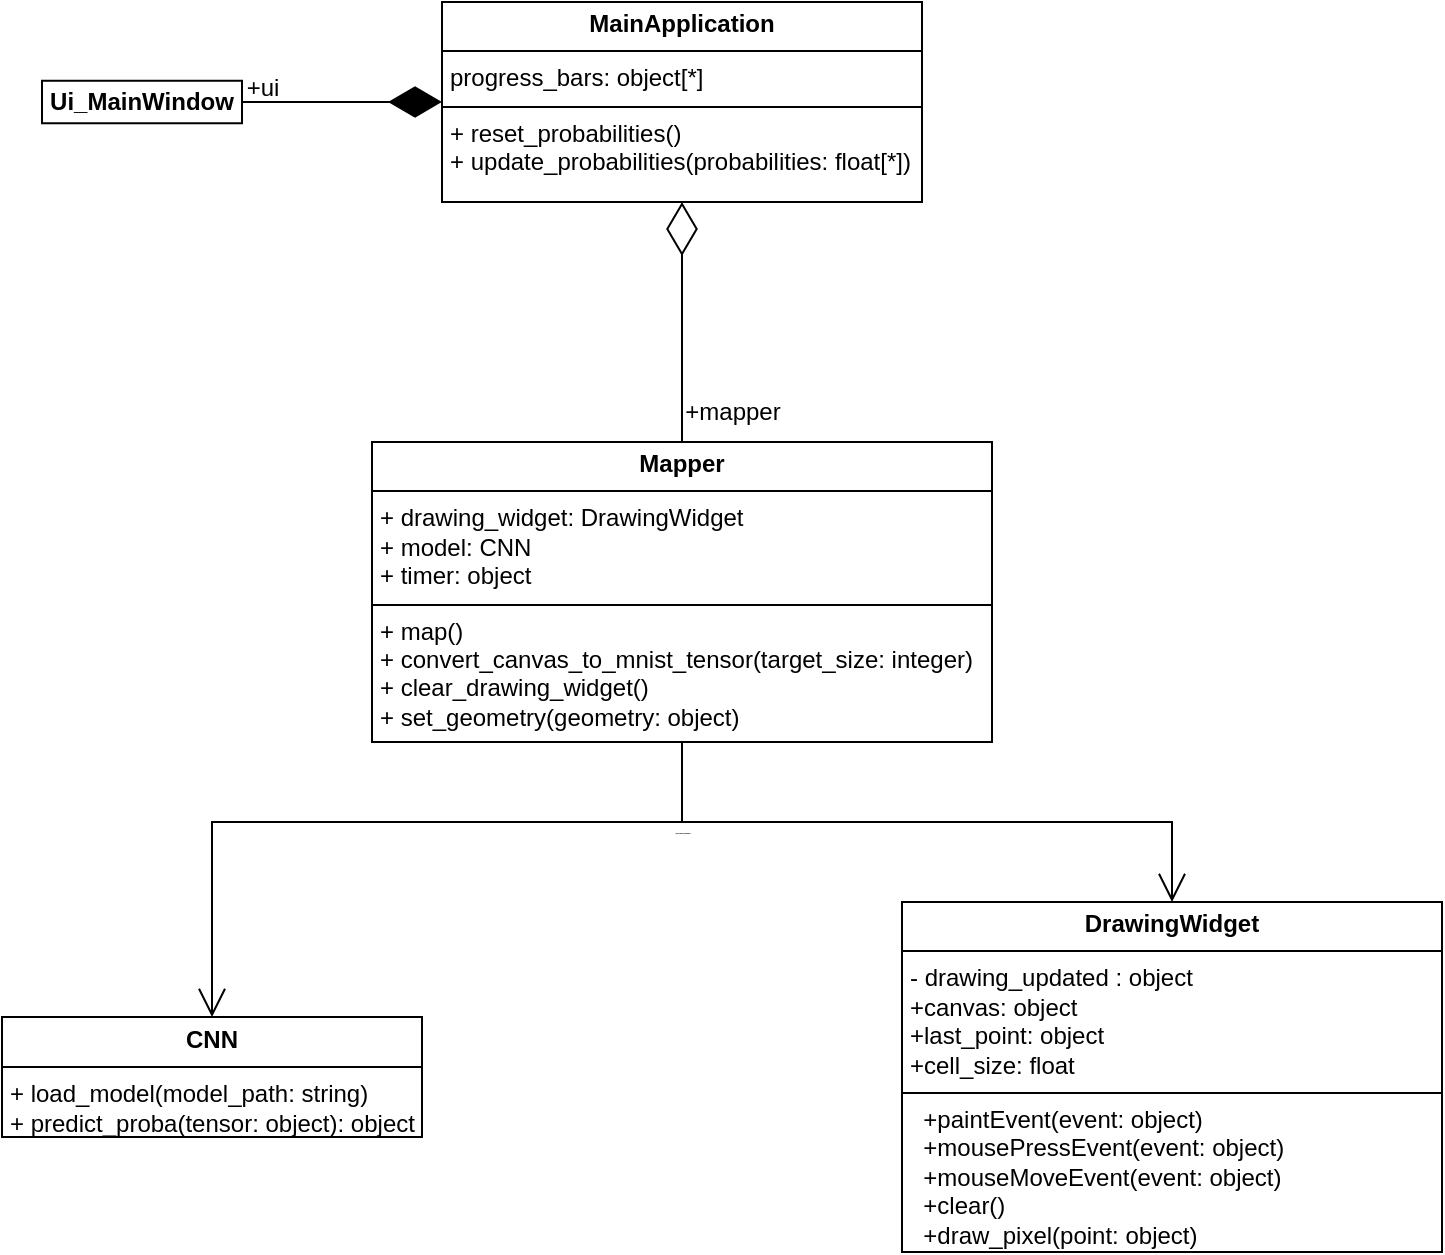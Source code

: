 <mxfile version="27.0.5">
  <diagram name="Страница — 1" id="hzwJipFmUP41Bw3JGQHP">
    <mxGraphModel dx="76" dy="42" grid="1" gridSize="10" guides="1" tooltips="1" connect="1" arrows="1" fold="1" page="1" pageScale="1" pageWidth="827" pageHeight="1169" math="0" shadow="0">
      <root>
        <mxCell id="0" />
        <mxCell id="1" parent="0" />
        <mxCell id="ztfgnIYKpv-c-iHLOh_W-2" value="&lt;p style=&quot;margin:0px;margin-top:4px;text-align:center;&quot;&gt;&lt;b&gt;MainApplication&lt;/b&gt;&lt;/p&gt;&lt;hr size=&quot;1&quot; style=&quot;border-style:solid;&quot;&gt;&lt;p style=&quot;margin:0px;margin-left:4px;&quot;&gt;progress_bars: object[*]&lt;/p&gt;&lt;hr size=&quot;1&quot; style=&quot;border-style:solid;&quot;&gt;&lt;p style=&quot;margin:0px;margin-left:4px;&quot;&gt;+ reset_probabilities()&lt;/p&gt;&lt;p style=&quot;margin:0px;margin-left:4px;&quot;&gt;+&amp;nbsp;update_probabilities(probabilities: float[*])&lt;/p&gt;" style="verticalAlign=top;align=left;overflow=fill;html=1;whiteSpace=wrap;" parent="1" vertex="1">
          <mxGeometry x="280" y="110" width="240" height="100" as="geometry" />
        </mxCell>
        <mxCell id="ztfgnIYKpv-c-iHLOh_W-3" value="&lt;p style=&quot;margin:0px;margin-top:4px;text-align:center;&quot;&gt;&lt;b&gt;Ui_MainWindow&lt;/b&gt;&lt;/p&gt;&lt;hr size=&quot;1&quot; style=&quot;border-style:solid;&quot;&gt;&lt;p style=&quot;margin:0px;margin-left:4px;&quot;&gt;&lt;br&gt;&lt;/p&gt;" style="verticalAlign=top;align=left;overflow=fill;html=1;whiteSpace=wrap;" parent="1" vertex="1">
          <mxGeometry x="80" y="149.38" width="100" height="21.25" as="geometry" />
        </mxCell>
        <mxCell id="ztfgnIYKpv-c-iHLOh_W-4" value="" style="endArrow=diamondThin;endFill=1;endSize=24;html=1;rounded=0;entryX=0;entryY=0.5;entryDx=0;entryDy=0;exitX=1;exitY=0.5;exitDx=0;exitDy=0;" parent="1" source="ztfgnIYKpv-c-iHLOh_W-3" target="ztfgnIYKpv-c-iHLOh_W-2" edge="1">
          <mxGeometry width="160" relative="1" as="geometry">
            <mxPoint x="300" y="260" as="sourcePoint" />
            <mxPoint x="460" y="260" as="targetPoint" />
          </mxGeometry>
        </mxCell>
        <mxCell id="ztfgnIYKpv-c-iHLOh_W-5" value="+ui" style="text;html=1;align=center;verticalAlign=middle;resizable=0;points=[];autosize=1;strokeColor=none;fillColor=none;" parent="1" vertex="1">
          <mxGeometry x="170" y="138" width="40" height="30" as="geometry" />
        </mxCell>
        <mxCell id="ztfgnIYKpv-c-iHLOh_W-6" value="&lt;p style=&quot;margin:0px;margin-top:4px;text-align:center;&quot;&gt;&lt;b&gt;CNN&lt;/b&gt;&lt;/p&gt;&lt;hr size=&quot;1&quot; style=&quot;border-style:solid;&quot;&gt;&lt;p style=&quot;margin:0px;margin-left:4px;&quot;&gt;+ load_model(model_path: string)&lt;/p&gt;&lt;p style=&quot;margin:0px;margin-left:4px;&quot;&gt;+ predict_proba(tensor: object): object&lt;/p&gt;" style="verticalAlign=top;align=left;overflow=fill;html=1;whiteSpace=wrap;" parent="1" vertex="1">
          <mxGeometry x="60" y="617.5" width="210" height="60" as="geometry" />
        </mxCell>
        <mxCell id="ztfgnIYKpv-c-iHLOh_W-7" value="&lt;p style=&quot;margin:0px;margin-top:4px;text-align:center;&quot;&gt;&lt;b&gt;Mapper&lt;/b&gt;&lt;/p&gt;&lt;hr size=&quot;1&quot; style=&quot;border-style:solid;&quot;&gt;&lt;p style=&quot;margin:0px;margin-left:4px;&quot;&gt;+ drawing_widget: DrawingWidget&lt;/p&gt;&lt;p style=&quot;margin:0px;margin-left:4px;&quot;&gt;+ model: CNN&lt;/p&gt;&lt;p style=&quot;margin:0px;margin-left:4px;&quot;&gt;+ timer: object&lt;/p&gt;&lt;hr size=&quot;1&quot; style=&quot;border-style:solid;&quot;&gt;&lt;p style=&quot;margin:0px;margin-left:4px;&quot;&gt;+ map()&lt;/p&gt;&lt;p style=&quot;margin:0px;margin-left:4px;&quot;&gt;+&amp;nbsp;convert_canvas_to_mnist_tensor(target_size: integer)&lt;/p&gt;&lt;p style=&quot;margin:0px;margin-left:4px;&quot;&gt;+ clear_drawing_widget()&lt;/p&gt;&lt;p style=&quot;margin:0px;margin-left:4px;&quot;&gt;+ set_geometry(geometry: object)&lt;/p&gt;" style="verticalAlign=top;align=left;overflow=fill;html=1;whiteSpace=wrap;" parent="1" vertex="1">
          <mxGeometry x="245" y="330" width="310" height="150" as="geometry" />
        </mxCell>
        <mxCell id="ztfgnIYKpv-c-iHLOh_W-8" value="&lt;p style=&quot;margin:0px;margin-top:4px;text-align:center;&quot;&gt;&lt;b&gt;DrawingWidget&lt;/b&gt;&lt;/p&gt;&lt;hr size=&quot;1&quot; style=&quot;border-style:solid;&quot;&gt;&lt;p style=&quot;margin:0px;margin-left:4px;&quot;&gt;- drawing_updated : object&lt;br&gt;+canvas: object&lt;/p&gt;&lt;p style=&quot;margin:0px;margin-left:4px;&quot;&gt;+last_point: object&lt;/p&gt;&lt;p style=&quot;margin:0px;margin-left:4px;&quot;&gt;+cell_size: float&lt;/p&gt;&lt;hr size=&quot;1&quot; style=&quot;border-style:solid;&quot;&gt;&lt;p style=&quot;margin:0px;margin-left:4px;&quot;&gt;&amp;nbsp; +paintEvent(event: object)&lt;/p&gt;&lt;p style=&quot;margin:0px;margin-left:4px;&quot;&gt;&amp;nbsp; +mousePressEvent(event: object)&lt;/p&gt;&lt;p style=&quot;margin:0px;margin-left:4px;&quot;&gt;&amp;nbsp; +mouseMoveEvent(event: object)&lt;/p&gt;&lt;p style=&quot;margin:0px;margin-left:4px;&quot;&gt;&amp;nbsp; +clear()&lt;/p&gt;&lt;p style=&quot;margin:0px;margin-left:4px;&quot;&gt;&amp;nbsp; +draw_pixel(point: object)&lt;/p&gt;" style="verticalAlign=top;align=left;overflow=fill;html=1;whiteSpace=wrap;" parent="1" vertex="1">
          <mxGeometry x="510" y="560" width="270" height="175" as="geometry" />
        </mxCell>
        <mxCell id="ztfgnIYKpv-c-iHLOh_W-9" value="" style="endArrow=diamondThin;endFill=0;endSize=24;html=1;rounded=0;entryX=0.5;entryY=1;entryDx=0;entryDy=0;exitX=0.5;exitY=0;exitDx=0;exitDy=0;" parent="1" source="ztfgnIYKpv-c-iHLOh_W-7" target="ztfgnIYKpv-c-iHLOh_W-2" edge="1">
          <mxGeometry width="160" relative="1" as="geometry">
            <mxPoint x="320" y="390" as="sourcePoint" />
            <mxPoint x="480" y="390" as="targetPoint" />
          </mxGeometry>
        </mxCell>
        <mxCell id="ztfgnIYKpv-c-iHLOh_W-10" value="+mapper" style="text;html=1;align=center;verticalAlign=middle;resizable=0;points=[];autosize=1;strokeColor=none;fillColor=none;" parent="1" vertex="1">
          <mxGeometry x="390" y="300" width="70" height="30" as="geometry" />
        </mxCell>
        <mxCell id="ztfgnIYKpv-c-iHLOh_W-14" value="" style="endArrow=open;endFill=1;endSize=12;html=1;rounded=0;entryX=0.5;entryY=0;entryDx=0;entryDy=0;exitX=0.5;exitY=1;exitDx=0;exitDy=0;edgeStyle=orthogonalEdgeStyle;" parent="1" source="ztfgnIYKpv-c-iHLOh_W-7" target="ztfgnIYKpv-c-iHLOh_W-6" edge="1">
          <mxGeometry width="160" relative="1" as="geometry">
            <mxPoint x="380" y="490" as="sourcePoint" />
            <mxPoint x="360" y="670" as="targetPoint" />
            <Array as="points">
              <mxPoint x="400" y="520" />
              <mxPoint x="165" y="520" />
            </Array>
          </mxGeometry>
        </mxCell>
        <mxCell id="ztfgnIYKpv-c-iHLOh_W-16" value="" style="endArrow=open;endFill=1;endSize=12;html=1;rounded=0;entryX=0.5;entryY=0;entryDx=0;entryDy=0;exitX=0.5;exitY=1;exitDx=0;exitDy=0;edgeStyle=orthogonalEdgeStyle;" parent="1" source="ztfgnIYKpv-c-iHLOh_W-7" target="ztfgnIYKpv-c-iHLOh_W-8" edge="1">
          <mxGeometry width="160" relative="1" as="geometry">
            <mxPoint x="333" y="490" as="sourcePoint" />
            <mxPoint x="175" y="700" as="targetPoint" />
            <Array as="points">
              <mxPoint x="400" y="520" />
              <mxPoint x="645" y="520" />
            </Array>
          </mxGeometry>
        </mxCell>
        <mxCell id="ztfgnIYKpv-c-iHLOh_W-17" value="умгумпукзация" style="text;html=1;align=center;verticalAlign=middle;whiteSpace=wrap;rounded=0;fontSize=1;fontStyle=1" parent="1" vertex="1">
          <mxGeometry x="392.5" y="520" width="15" height="10" as="geometry" />
        </mxCell>
      </root>
    </mxGraphModel>
  </diagram>
</mxfile>

